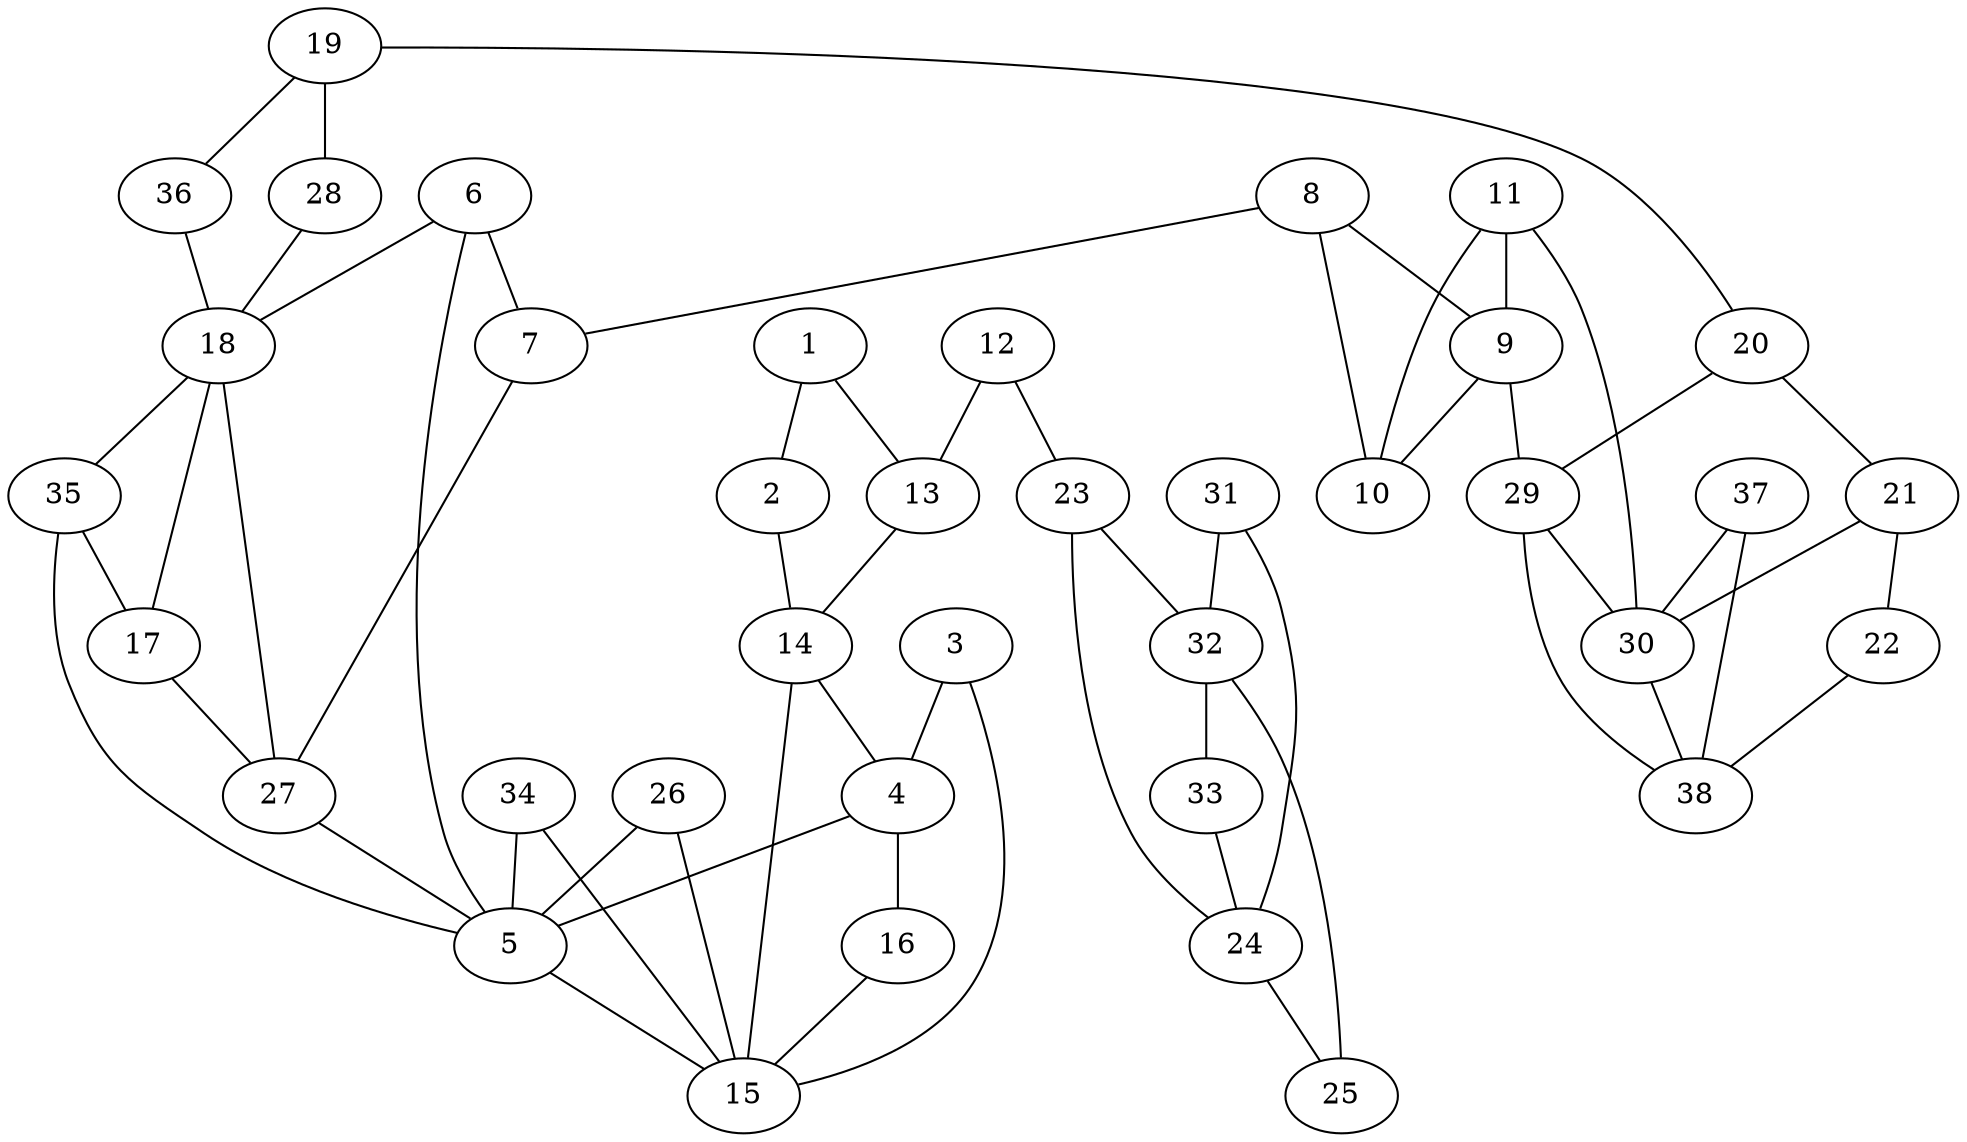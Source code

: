 graph pdb1tph {
	1	 [aaLength=13,
		sequence=KSLGELIHTLNGA,
		type=0];
	13	 [aaLength=7,
		sequence=DFARQKL,
		type=0];
	1 -- 13	 [distance0="38.86922",
		frequency=1,
		type0=3];
	2	 [aaLength=7,
		sequence=DFARQKL,
		type=0];
	1 -- 2	 [distance0="31.53808",
		frequency=1,
		type0=1];
	14	 [aaLength=7,
		sequence=AMIKDIG,
		type=0];
	2 -- 14	 [distance0="32.87003",
		frequency=1,
		type0=3];
	3	 [aaLength=7,
		sequence=AMIKDIG,
		type=0];
	4	 [aaLength=5,
		sequence=ERRHV,
		type=0];
	3 -- 4	 [distance0="19.53715",
		frequency=1,
		type0=3];
	15	 [aaLength=5,
		sequence=ERRHV,
		type=0];
	3 -- 15	 [distance0="17.80579",
		frequency=1,
		type0=2];
	5	 [aaLength=13,
		sequence=ELIGQKVAHALAE,
		type=0];
	4 -- 5	 [distance0="12.66759",
		frequency=1,
		type0=1];
	16	 [aaLength=13,
		sequence=ELIGQKVAHALAE,
		type=0];
	4 -- 16	 [distance0="16.95353",
		frequency=1,
		type0=3];
	5 -- 15	 [distance0="14.07883",
		frequency=1,
		type0=2];
	6	 [aaLength=5,
		sequence=DEREA,
		type=0];
	7	 [aaLength=13,
		sequence=EKVVFEQTKAIAD,
		type=0];
	6 -- 7	 [distance0="11.65616",
		frequency=1,
		type0=1];
	6 -- 5	 [distance0="32.75899",
		frequency=1,
		type0=2];
	18	 [aaLength=13,
		sequence=EKVVFEQTKAIAD,
		type=0];
	6 -- 18	 [distance0="35.58907",
		frequency=1,
		type0=3];
	27	 [aaLength=6,
		sequence=VIACIG,
		type=1];
	7 -- 27	 [distance0="32.04295",
		frequency=1,
		type0=3];
	8	 [aaLength=18,
		sequence=ATPQQAQEVHEKLRGWLK,
		type=0];
	8 -- 7	 [distance0="39.55496",
		frequency=1,
		type0=2];
	9	 [aaLength=6,
		sequence=AVAQST,
		type=0];
	8 -- 9	 [distance0="26.46508",
		frequency=1,
		type0=1];
	10	 [aaLength=5,
		sequence=KELAS,
		type=0];
	8 -- 10	 [distance0="44.26167",
		frequency=1,
		type0=3];
	9 -- 10	 [distance0="29.86979",
		frequency=1,
		type0=2];
	29	 [aaLength=3,
		sequence=RII,
		type=1];
	9 -- 29	 [distance0="30.79607",
		frequency=1,
		type0=3];
	11	 [aaLength=5,
		sequence=VDIIN,
		type=0];
	10 -- 11	 [distance0="26.31084",
		frequency=1,
		type0=1];
	11 -- 9	 [distance0="50.41242",
		frequency=1,
		type0=2];
	30	 [aaLength=6,
		sequence=DGFLVG,
		type=1];
	11 -- 30	 [distance0="53.79888",
		frequency=1,
		type0=3];
	12	 [aaLength=13,
		sequence=KSLGELIHTLNGA,
		type=0];
	12 -- 13	 [distance0="31.47469",
		frequency=1,
		type0=1];
	23	 [aaLength=6,
		sequence=FVGGNW,
		type=1];
	12 -- 23	 [distance0="36.63494",
		frequency=1,
		type0=3];
	13 -- 14	 [distance0="33.077",
		frequency=1,
		type0=3];
	14 -- 4	 [distance0="26.25506",
		frequency=1,
		type0=3];
	14 -- 15	 [distance0="23.82738",
		frequency=1,
		type0=2];
	16 -- 15	 [distance0="14.57909",
		frequency=1,
		type0=1];
	17	 [aaLength=5,
		sequence=DEREA,
		type=0];
	17 -- 18	 [distance0="14.11492",
		frequency=1,
		type0=1];
	17 -- 27	 [distance0="14.92509",
		frequency=1,
		type0=2];
	18 -- 27	 [distance0="26.84974",
		frequency=1,
		type0=2];
	35	 [aaLength=6,
		sequence=VIACIG,
		type=1];
	18 -- 35	 [distance0="26.84974",
		frequency=1,
		type0=3];
	19	 [aaLength=18,
		sequence=ATPQQAQEVHEKLRGWLK,
		type=0];
	20	 [aaLength=6,
		sequence=AVAQST,
		type=0];
	19 -- 20	 [distance0="29.47572",
		frequency=1,
		type0=1];
	28	 [aaLength=5,
		sequence=VLAYE,
		type=1];
	19 -- 28	 [distance0="30.93603",
		frequency=1,
		type0=2];
	36	 [aaLength=5,
		sequence=VLAYE,
		type=1];
	19 -- 36	 [distance0="30.93603",
		frequency=1,
		type0=3];
	21	 [aaLength=5,
		sequence=KELAS,
		type=0];
	20 -- 21	 [distance0="28.14882",
		frequency=1,
		type0=1];
	20 -- 29	 [distance0="38.46619",
		frequency=1,
		type0=3];
	22	 [aaLength=5,
		sequence=VDIIN,
		type=0];
	21 -- 22	 [distance0="24.17121",
		frequency=1,
		type0=1];
	21 -- 30	 [distance0="36.16402",
		frequency=1,
		type0=3];
	38	 [aaLength=6,
		sequence=DGFLVG,
		type=1];
	22 -- 38	 [distance0="40.00996",
		frequency=1,
		type0=3];
	24	 [aaLength=6,
		sequence=EVVCGA,
		type=1];
	23 -- 24	 [distance0="31.0",
		frequency=1,
		type0=2];
	32	 [aaLength=6,
		sequence=EVVCGA,
		type=1];
	23 -- 32	 [distance0="31.0",
		frequency=1,
		type0=3];
	25	 [aaLength=4,
		sequence=VAAQ,
		type=1];
	24 -- 25	 [distance0="23.0",
		frequency=1,
		type0=2];
	26	 [aaLength=4,
		sequence=VILG,
		type=1];
	26 -- 5	 [distance0="25.53589",
		frequency=1,
		type0=3];
	26 -- 15	 [distance0="22.25471",
		frequency=1,
		type0=2];
	27 -- 5	 [distance0="25.53589",
		frequency=1,
		type0=3];
	28 -- 18	 [distance0="29.54502",
		frequency=1,
		type0=2];
	29 -- 30	 [distance0="22.0",
		frequency=1,
		type0=2];
	30 -- 38	 [distance0="0.0",
		frequency=1,
		type0=1];
	31	 [aaLength=6,
		sequence=FVGGNW,
		type=1];
	31 -- 24	 [distance0="31.0",
		frequency=1,
		type0=2];
	31 -- 32	 [distance0="31.0",
		frequency=1,
		type0=3];
	32 -- 25	 [distance0="23.0",
		frequency=1,
		type0=2];
	33	 [aaLength=4,
		sequence=VAAQ,
		type=1];
	32 -- 33	 [distance0="23.0",
		frequency=1,
		type0=3];
	33 -- 24	 [distance0="23.0",
		frequency=1,
		type0=2];
	34	 [aaLength=4,
		sequence=VILG,
		type=1];
	34 -- 5	 [distance0="25.53589",
		frequency=1,
		type0=3];
	34 -- 15	 [distance0="22.25471",
		frequency=1,
		type0=2];
	35 -- 5	 [distance0="25.53589",
		frequency=1,
		type0=3];
	35 -- 17	 [distance0="14.92509",
		frequency=1,
		type0=2];
	36 -- 18	 [distance0="29.54502",
		frequency=1,
		type0=2];
	37	 [aaLength=3,
		sequence=RII,
		type=1];
	37 -- 30	 [distance0="22.0",
		frequency=1,
		type0=2];
	37 -- 38	 [distance0="22.0",
		frequency=1,
		type0=3];
	38 -- 29	 [distance0="22.0",
		frequency=1,
		type0=2];
}
